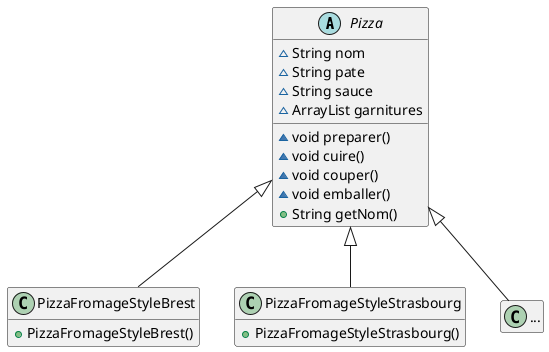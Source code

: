 @startuml

'-----------------------------------
' UML concepts illustrated
' JMB 2014
'-----------------------------------

'hide circle
hide empty members
hide empty methods

abstract class Pizza {
  ~String nom
  ~String pate
  ~String sauce
  ~ArrayList garnitures
  ~void preparer()
  ~void cuire()
  ~void couper()
  ~void emballer()
  +String getNom()
}

class PizzaFromageStyleBrest {
  +PizzaFromageStyleBrest()
}
Pizza <|-- PizzaFromageStyleBrest

class PizzaFromageStyleStrasbourg {
  +PizzaFromageStyleStrasbourg()
}
Pizza <|-- PizzaFromageStyleStrasbourg

class PizzaFromageStyleCorse as "..." {
}
Pizza <|-- PizzaFromageStyleCorse

@enduml
